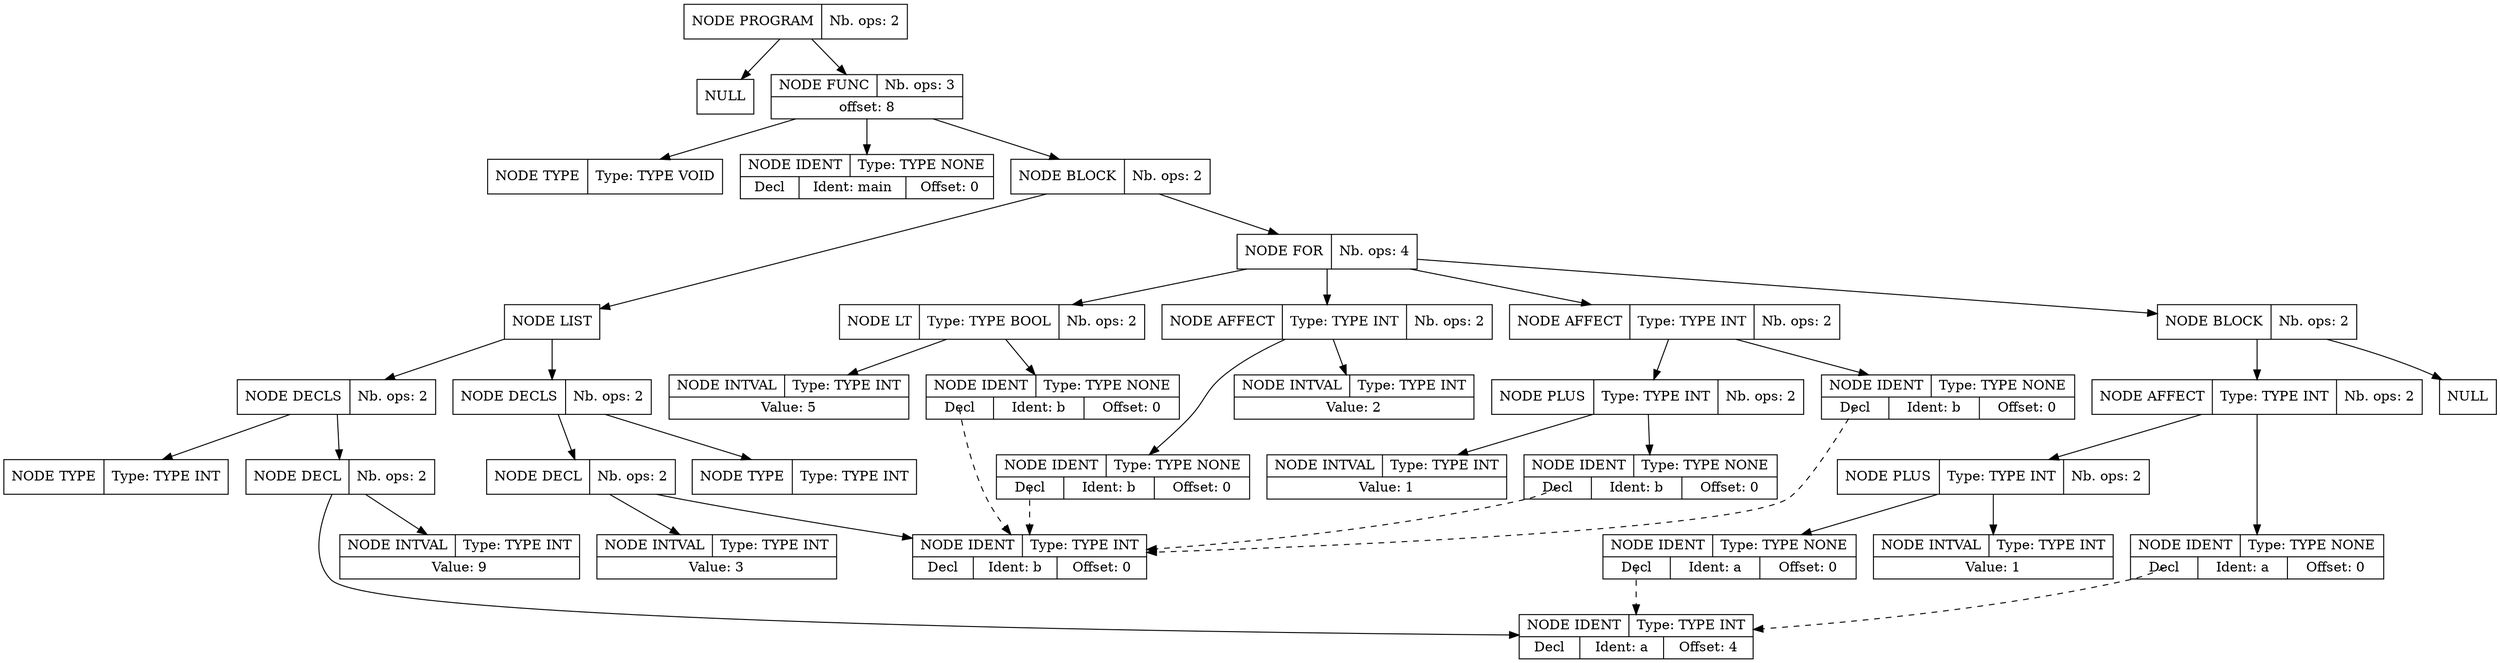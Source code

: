 digraph global_vars {
    N1 [shape=record, label="{{NODE PROGRAM|Nb. ops: 2}}"];
    N2 [shape=record, label="{{NULL}}"];
    edge[tailclip=true];
    N1 -> N2
    N3 [shape=record, label="{{NODE FUNC|Nb. ops: 3}|{offset: 8}}"];
    N4 [shape=record, label="{{NODE TYPE|Type: TYPE VOID}}"];
    edge[tailclip=true];
    N3 -> N4
    N5 [shape=record, label="{{NODE IDENT|Type: TYPE NONE}|{<decl>Decl      |Ident: main|Offset: 0}}"];
    edge[tailclip=true];
    N3 -> N5
    N6 [shape=record, label="{{NODE BLOCK|Nb. ops: 2}}"];
    N7 [shape=record, label="{{NODE LIST}}"];
    N8 [shape=record, label="{{NODE DECLS|Nb. ops: 2}}"];
    N9 [shape=record, label="{{NODE TYPE|Type: TYPE INT}}"];
    edge[tailclip=true];
    N8 -> N9
    N10 [shape=record, label="{{NODE DECL|Nb. ops: 2}}"];
    N11 [shape=record, label="{{NODE IDENT|Type: TYPE INT}|{<decl>Decl      |Ident: b|Offset: 0}}"];
    edge[tailclip=true];
    N10 -> N11
    N12 [shape=record, label="{{NODE INTVAL|Type: TYPE INT}|{Value: 3}}"];
    edge[tailclip=true];
    N10 -> N12
    edge[tailclip=true];
    N8 -> N10
    edge[tailclip=true];
    N7 -> N8
    N13 [shape=record, label="{{NODE DECLS|Nb. ops: 2}}"];
    N14 [shape=record, label="{{NODE TYPE|Type: TYPE INT}}"];
    edge[tailclip=true];
    N13 -> N14
    N15 [shape=record, label="{{NODE DECL|Nb. ops: 2}}"];
    N16 [shape=record, label="{{NODE IDENT|Type: TYPE INT}|{<decl>Decl      |Ident: a|Offset: 4}}"];
    edge[tailclip=true];
    N15 -> N16
    N17 [shape=record, label="{{NODE INTVAL|Type: TYPE INT}|{Value: 9}}"];
    edge[tailclip=true];
    N15 -> N17
    edge[tailclip=true];
    N13 -> N15
    edge[tailclip=true];
    N7 -> N13
    edge[tailclip=true];
    N6 -> N7
    N18 [shape=record, label="{{NODE FOR|Nb. ops: 4}}"];
    N19 [shape=record, label="{{NODE AFFECT|Type: TYPE INT|Nb. ops: 2}}"];
    N20 [shape=record, label="{{NODE IDENT|Type: TYPE NONE}|{<decl>Decl      |Ident: b|Offset: 0}}"];
    edge[tailclip=false];
    "N20":decl:c -> "N11" [style=dashed]
    edge[tailclip=true];
    N19 -> N20
    N21 [shape=record, label="{{NODE INTVAL|Type: TYPE INT}|{Value: 2}}"];
    edge[tailclip=true];
    N19 -> N21
    edge[tailclip=true];
    N18 -> N19
    N22 [shape=record, label="{{NODE LT|Type: TYPE BOOL|Nb. ops: 2}}"];
    N23 [shape=record, label="{{NODE IDENT|Type: TYPE NONE}|{<decl>Decl      |Ident: b|Offset: 0}}"];
    edge[tailclip=false];
    "N23":decl:c -> "N11" [style=dashed]
    edge[tailclip=true];
    N22 -> N23
    N24 [shape=record, label="{{NODE INTVAL|Type: TYPE INT}|{Value: 5}}"];
    edge[tailclip=true];
    N22 -> N24
    edge[tailclip=true];
    N18 -> N22
    N25 [shape=record, label="{{NODE AFFECT|Type: TYPE INT|Nb. ops: 2}}"];
    N26 [shape=record, label="{{NODE IDENT|Type: TYPE NONE}|{<decl>Decl      |Ident: b|Offset: 0}}"];
    edge[tailclip=false];
    "N26":decl:c -> "N11" [style=dashed]
    edge[tailclip=true];
    N25 -> N26
    N27 [shape=record, label="{{NODE PLUS|Type: TYPE INT|Nb. ops: 2}}"];
    N28 [shape=record, label="{{NODE IDENT|Type: TYPE NONE}|{<decl>Decl      |Ident: b|Offset: 0}}"];
    edge[tailclip=false];
    "N28":decl:c -> "N11" [style=dashed]
    edge[tailclip=true];
    N27 -> N28
    N29 [shape=record, label="{{NODE INTVAL|Type: TYPE INT}|{Value: 1}}"];
    edge[tailclip=true];
    N27 -> N29
    edge[tailclip=true];
    N25 -> N27
    edge[tailclip=true];
    N18 -> N25
    N30 [shape=record, label="{{NODE BLOCK|Nb. ops: 2}}"];
    N31 [shape=record, label="{{NULL}}"];
    edge[tailclip=true];
    N30 -> N31
    N32 [shape=record, label="{{NODE AFFECT|Type: TYPE INT|Nb. ops: 2}}"];
    N33 [shape=record, label="{{NODE IDENT|Type: TYPE NONE}|{<decl>Decl      |Ident: a|Offset: 0}}"];
    edge[tailclip=false];
    "N33":decl:c -> "N16" [style=dashed]
    edge[tailclip=true];
    N32 -> N33
    N34 [shape=record, label="{{NODE PLUS|Type: TYPE INT|Nb. ops: 2}}"];
    N35 [shape=record, label="{{NODE IDENT|Type: TYPE NONE}|{<decl>Decl      |Ident: a|Offset: 0}}"];
    edge[tailclip=false];
    "N35":decl:c -> "N16" [style=dashed]
    edge[tailclip=true];
    N34 -> N35
    N36 [shape=record, label="{{NODE INTVAL|Type: TYPE INT}|{Value: 1}}"];
    edge[tailclip=true];
    N34 -> N36
    edge[tailclip=true];
    N32 -> N34
    edge[tailclip=true];
    N30 -> N32
    edge[tailclip=true];
    N18 -> N30
    edge[tailclip=true];
    N6 -> N18
    edge[tailclip=true];
    N3 -> N6
    edge[tailclip=true];
    N1 -> N3
}